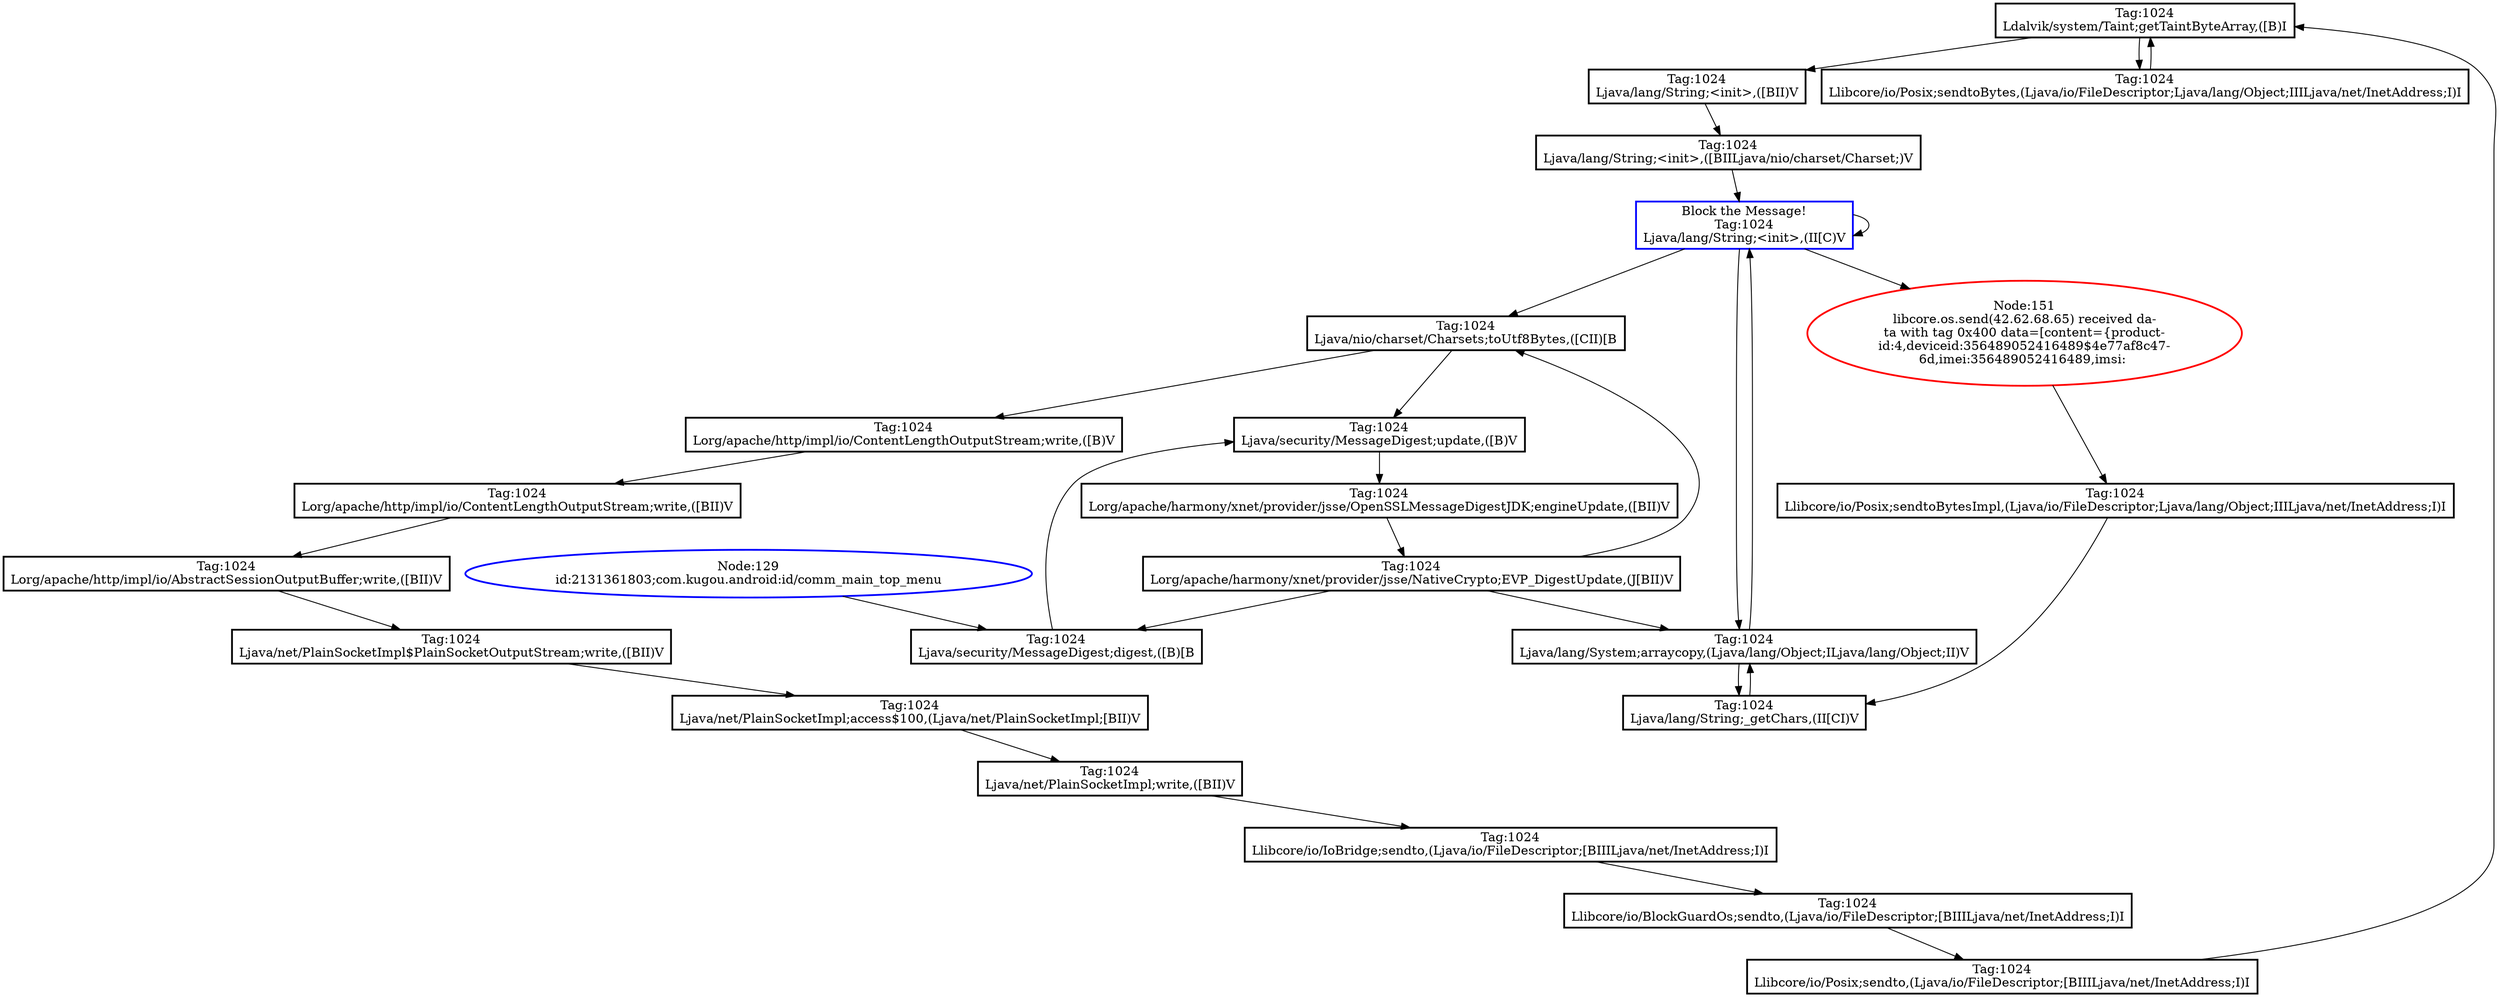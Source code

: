 digraph G {
N144 [shape=box,color=black,style=bold,label="Tag:1024\nLdalvik/system/Taint;getTaintByteArray,([B)I"];
N148 [shape=box,color=blue,style=bold,label="Block the Message!\nTag:1024\nLjava/lang/String;<init>,(II[C)V"];
N146 [shape=box,color=black,style=bold,label="Tag:1024\nLjava/lang/String;<init>,([BII)V"];
N147 [shape=box,color=black,style=bold,label="Tag:1024\nLjava/lang/String;<init>,([BIILjava/nio/charset/Charset;)V"];
N150 [shape=box,color=black,style=bold,label="Tag:1024\nLjava/lang/String;_getChars,(II[CI)V"];
N149 [shape=box,color=black,style=bold,label="Tag:1024\nLjava/lang/System;arraycopy,(Ljava/lang/Object;ILjava/lang/Object;II)V"];
N138 [shape=box,color=black,style=bold,label="Tag:1024\nLjava/net/PlainSocketImpl$PlainSocketOutputStream;write,([BII)V"];
N139 [shape=box,color=black,style=bold,label="Tag:1024\nLjava/net/PlainSocketImpl;access$100,(Ljava/net/PlainSocketImpl;[BII)V"];
N140 [shape=box,color=black,style=bold,label="Tag:1024\nLjava/net/PlainSocketImpl;write,([BII)V"];
N134 [shape=box,color=black,style=bold,label="Tag:1024\nLjava/nio/charset/Charsets;toUtf8Bytes,([CII)[B"];
N130 [shape=box,color=black,style=bold,label="Tag:1024\nLjava/security/MessageDigest;digest,([B)[B"];
N131 [shape=box,color=black,style=bold,label="Tag:1024\nLjava/security/MessageDigest;update,([B)V"];
N142 [shape=box,color=black,style=bold,label="Tag:1024\nLlibcore/io/BlockGuardOs;sendto,(Ljava/io/FileDescriptor;[BIIILjava/net/InetAddress;I)I"];
N141 [shape=box,color=black,style=bold,label="Tag:1024\nLlibcore/io/IoBridge;sendto,(Ljava/io/FileDescriptor;[BIIILjava/net/InetAddress;I)I"];
N143 [shape=box,color=black,style=bold,label="Tag:1024\nLlibcore/io/Posix;sendto,(Ljava/io/FileDescriptor;[BIIILjava/net/InetAddress;I)I"];
N145 [shape=box,color=black,style=bold,label="Tag:1024\nLlibcore/io/Posix;sendtoBytes,(Ljava/io/FileDescriptor;Ljava/lang/Object;IIILjava/net/InetAddress;I)I"];
N152 [shape=box,color=black,style=bold,label="Tag:1024\nLlibcore/io/Posix;sendtoBytesImpl,(Ljava/io/FileDescriptor;Ljava/lang/Object;IIILjava/net/InetAddress;I)I"];
N133 [shape=box,color=black,style=bold,label="Tag:1024\nLorg/apache/harmony/xnet/provider/jsse/NativeCrypto;EVP_DigestUpdate,(J[BII)V"];
N132 [shape=box,color=black,style=bold,label="Tag:1024\nLorg/apache/harmony/xnet/provider/jsse/OpenSSLMessageDigestJDK;engineUpdate,([BII)V"];
N137 [shape=box,color=black,style=bold,label="Tag:1024\nLorg/apache/http/impl/io/AbstractSessionOutputBuffer;write,([BII)V"];
N135 [shape=box,color=black,style=bold,label="Tag:1024\nLorg/apache/http/impl/io/ContentLengthOutputStream;write,([B)V"];
N136 [shape=box,color=black,style=bold,label="Tag:1024\nLorg/apache/http/impl/io/ContentLengthOutputStream;write,([BII)V"];
N129 [shape=ellipse,color=blue,style=bold,label="Node:129\nid:2131361803;com.kugou.android:id/comm_main_top_menu"];
N151 [shape=ellipse,color=red,style=bold,label="Node:151\nlibcore.os.send(42.62.68.65) received da-\nta with tag 0x400 data=[content={product-\nid:4,deviceid:356489052416489$4e77af8c47-\n6d,imei:356489052416489,imsi: "];
N144 -> N146;
N144 -> N145;
N148 -> N148;
N148 -> N149;
N148 -> N134;
N148 -> N151;
N146 -> N147;
N147 -> N148;
N150 -> N149;
N149 -> N148;
N149 -> N150;
N138 -> N139;
N139 -> N140;
N140 -> N141;
N134 -> N131;
N134 -> N135;
N130 -> N131;
N131 -> N132;
N142 -> N143;
N141 -> N142;
N143 -> N144;
N145 -> N144;
N152 -> N150;
N133 -> N149;
N133 -> N134;
N133 -> N130;
N132 -> N133;
N137 -> N138;
N135 -> N136;
N136 -> N137;
N129 -> N130;
N151 -> N152;
}